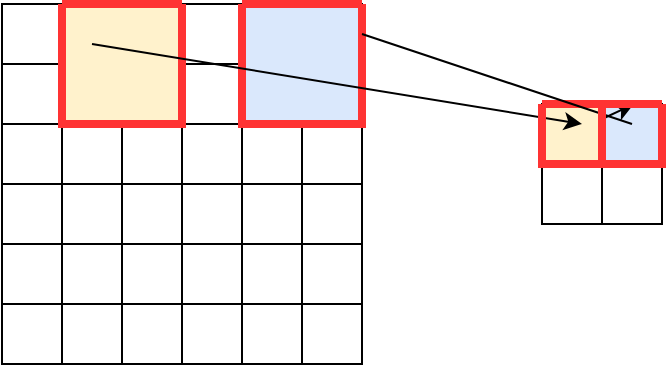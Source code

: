 <mxfile version="14.8.5" type="github">
  <diagram id="T6uqeaQIaVlRJ9U078p_" name="第 1 页">
    <mxGraphModel dx="2171" dy="1162" grid="1" gridSize="10" guides="1" tooltips="1" connect="1" arrows="1" fold="1" page="1" pageScale="1" pageWidth="827" pageHeight="1169" math="0" shadow="0">
      <root>
        <mxCell id="0" />
        <mxCell id="1" parent="0" />
        <mxCell id="wRzNaVwQHWKmBmiZNEbp-59" value="" style="shape=table;startSize=0;container=1;collapsible=0;childLayout=tableLayout;" vertex="1" parent="1">
          <mxGeometry x="400" y="420" width="60" height="60" as="geometry" />
        </mxCell>
        <mxCell id="wRzNaVwQHWKmBmiZNEbp-60" value="" style="shape=partialRectangle;collapsible=0;dropTarget=0;pointerEvents=0;fillColor=none;top=0;left=0;bottom=0;right=0;points=[[0,0.5],[1,0.5]];portConstraint=eastwest;" vertex="1" parent="wRzNaVwQHWKmBmiZNEbp-59">
          <mxGeometry width="60" height="30" as="geometry" />
        </mxCell>
        <mxCell id="wRzNaVwQHWKmBmiZNEbp-61" value="" style="shape=partialRectangle;html=1;whiteSpace=wrap;connectable=0;overflow=hidden;fillColor=#fff2cc;top=0;left=0;bottom=0;right=0;strokeColor=#d6b656;" vertex="1" parent="wRzNaVwQHWKmBmiZNEbp-60">
          <mxGeometry width="30" height="30" as="geometry" />
        </mxCell>
        <mxCell id="wRzNaVwQHWKmBmiZNEbp-62" value="" style="shape=partialRectangle;html=1;whiteSpace=wrap;connectable=0;overflow=hidden;fillColor=#dae8fc;top=0;left=0;bottom=0;right=0;strokeColor=#6c8ebf;" vertex="1" parent="wRzNaVwQHWKmBmiZNEbp-60">
          <mxGeometry x="30" width="30" height="30" as="geometry" />
        </mxCell>
        <mxCell id="wRzNaVwQHWKmBmiZNEbp-63" value="" style="shape=partialRectangle;collapsible=0;dropTarget=0;pointerEvents=0;fillColor=none;top=0;left=0;bottom=0;right=0;points=[[0,0.5],[1,0.5]];portConstraint=eastwest;" vertex="1" parent="wRzNaVwQHWKmBmiZNEbp-59">
          <mxGeometry y="30" width="60" height="30" as="geometry" />
        </mxCell>
        <mxCell id="wRzNaVwQHWKmBmiZNEbp-64" value="" style="shape=partialRectangle;html=1;whiteSpace=wrap;connectable=0;overflow=hidden;fillColor=none;top=0;left=0;bottom=0;right=0;" vertex="1" parent="wRzNaVwQHWKmBmiZNEbp-63">
          <mxGeometry width="30" height="30" as="geometry" />
        </mxCell>
        <mxCell id="wRzNaVwQHWKmBmiZNEbp-65" value="" style="shape=partialRectangle;html=1;whiteSpace=wrap;connectable=0;overflow=hidden;fillColor=none;top=0;left=0;bottom=0;right=0;" vertex="1" parent="wRzNaVwQHWKmBmiZNEbp-63">
          <mxGeometry x="30" width="30" height="30" as="geometry" />
        </mxCell>
        <mxCell id="wRzNaVwQHWKmBmiZNEbp-87" value="" style="shape=table;startSize=0;container=1;collapsible=0;childLayout=tableLayout;" vertex="1" parent="1">
          <mxGeometry x="130" y="370" width="180" height="180" as="geometry" />
        </mxCell>
        <mxCell id="wRzNaVwQHWKmBmiZNEbp-88" value="" style="shape=partialRectangle;collapsible=0;dropTarget=0;pointerEvents=0;fillColor=none;top=0;left=0;bottom=0;right=0;points=[[0,0.5],[1,0.5]];portConstraint=eastwest;" vertex="1" parent="wRzNaVwQHWKmBmiZNEbp-87">
          <mxGeometry width="180" height="30" as="geometry" />
        </mxCell>
        <mxCell id="wRzNaVwQHWKmBmiZNEbp-89" value="" style="shape=partialRectangle;html=1;whiteSpace=wrap;connectable=0;overflow=hidden;fillColor=none;top=0;left=0;bottom=0;right=0;" vertex="1" parent="wRzNaVwQHWKmBmiZNEbp-88">
          <mxGeometry width="30" height="30" as="geometry" />
        </mxCell>
        <mxCell id="wRzNaVwQHWKmBmiZNEbp-90" value="" style="shape=partialRectangle;html=1;whiteSpace=wrap;connectable=0;overflow=hidden;fillColor=#fff2cc;top=0;left=0;bottom=0;right=0;strokeColor=#d6b656;" vertex="1" parent="wRzNaVwQHWKmBmiZNEbp-88">
          <mxGeometry x="30" width="30" height="30" as="geometry" />
        </mxCell>
        <mxCell id="wRzNaVwQHWKmBmiZNEbp-91" value="" style="shape=partialRectangle;html=1;whiteSpace=wrap;connectable=0;overflow=hidden;fillColor=#fff2cc;top=0;left=0;bottom=0;right=0;strokeColor=#d6b656;" vertex="1" parent="wRzNaVwQHWKmBmiZNEbp-88">
          <mxGeometry x="60" width="30" height="30" as="geometry" />
        </mxCell>
        <mxCell id="wRzNaVwQHWKmBmiZNEbp-92" value="" style="shape=partialRectangle;html=1;whiteSpace=wrap;connectable=0;overflow=hidden;fillColor=none;top=0;left=0;bottom=0;right=0;" vertex="1" parent="wRzNaVwQHWKmBmiZNEbp-88">
          <mxGeometry x="90" width="30" height="30" as="geometry" />
        </mxCell>
        <mxCell id="wRzNaVwQHWKmBmiZNEbp-93" value="" style="shape=partialRectangle;html=1;whiteSpace=wrap;connectable=0;overflow=hidden;fillColor=#dae8fc;top=0;left=0;bottom=0;right=0;strokeColor=#6c8ebf;" vertex="1" parent="wRzNaVwQHWKmBmiZNEbp-88">
          <mxGeometry x="120" width="30" height="30" as="geometry" />
        </mxCell>
        <mxCell id="wRzNaVwQHWKmBmiZNEbp-94" value="" style="shape=partialRectangle;html=1;whiteSpace=wrap;connectable=0;overflow=hidden;fillColor=#dae8fc;top=0;left=0;bottom=0;right=0;strokeColor=#6c8ebf;" vertex="1" parent="wRzNaVwQHWKmBmiZNEbp-88">
          <mxGeometry x="150" width="30" height="30" as="geometry" />
        </mxCell>
        <mxCell id="wRzNaVwQHWKmBmiZNEbp-95" value="" style="shape=partialRectangle;collapsible=0;dropTarget=0;pointerEvents=0;fillColor=none;top=0;left=0;bottom=0;right=0;points=[[0,0.5],[1,0.5]];portConstraint=eastwest;" vertex="1" parent="wRzNaVwQHWKmBmiZNEbp-87">
          <mxGeometry y="30" width="180" height="30" as="geometry" />
        </mxCell>
        <mxCell id="wRzNaVwQHWKmBmiZNEbp-96" value="" style="shape=partialRectangle;html=1;whiteSpace=wrap;connectable=0;overflow=hidden;fillColor=none;top=0;left=0;bottom=0;right=0;" vertex="1" parent="wRzNaVwQHWKmBmiZNEbp-95">
          <mxGeometry width="30" height="30" as="geometry" />
        </mxCell>
        <mxCell id="wRzNaVwQHWKmBmiZNEbp-97" value="" style="shape=partialRectangle;html=1;whiteSpace=wrap;connectable=0;overflow=hidden;fillColor=#fff2cc;top=0;left=0;bottom=0;right=0;strokeColor=#d6b656;" vertex="1" parent="wRzNaVwQHWKmBmiZNEbp-95">
          <mxGeometry x="30" width="30" height="30" as="geometry" />
        </mxCell>
        <mxCell id="wRzNaVwQHWKmBmiZNEbp-98" value="" style="shape=partialRectangle;html=1;whiteSpace=wrap;connectable=0;overflow=hidden;fillColor=#fff2cc;top=0;left=0;bottom=0;right=0;strokeColor=#d6b656;" vertex="1" parent="wRzNaVwQHWKmBmiZNEbp-95">
          <mxGeometry x="60" width="30" height="30" as="geometry" />
        </mxCell>
        <mxCell id="wRzNaVwQHWKmBmiZNEbp-99" value="" style="shape=partialRectangle;html=1;whiteSpace=wrap;connectable=0;overflow=hidden;fillColor=none;top=0;left=0;bottom=0;right=0;" vertex="1" parent="wRzNaVwQHWKmBmiZNEbp-95">
          <mxGeometry x="90" width="30" height="30" as="geometry" />
        </mxCell>
        <mxCell id="wRzNaVwQHWKmBmiZNEbp-100" value="" style="shape=partialRectangle;html=1;whiteSpace=wrap;connectable=0;overflow=hidden;fillColor=#dae8fc;top=0;left=0;bottom=0;right=0;strokeColor=#6c8ebf;" vertex="1" parent="wRzNaVwQHWKmBmiZNEbp-95">
          <mxGeometry x="120" width="30" height="30" as="geometry" />
        </mxCell>
        <mxCell id="wRzNaVwQHWKmBmiZNEbp-101" value="" style="shape=partialRectangle;html=1;whiteSpace=wrap;connectable=0;overflow=hidden;fillColor=#dae8fc;top=0;left=0;bottom=0;right=0;strokeColor=#6c8ebf;" vertex="1" parent="wRzNaVwQHWKmBmiZNEbp-95">
          <mxGeometry x="150" width="30" height="30" as="geometry" />
        </mxCell>
        <mxCell id="wRzNaVwQHWKmBmiZNEbp-102" value="" style="shape=partialRectangle;collapsible=0;dropTarget=0;pointerEvents=0;fillColor=none;top=0;left=0;bottom=0;right=0;points=[[0,0.5],[1,0.5]];portConstraint=eastwest;" vertex="1" parent="wRzNaVwQHWKmBmiZNEbp-87">
          <mxGeometry y="60" width="180" height="30" as="geometry" />
        </mxCell>
        <mxCell id="wRzNaVwQHWKmBmiZNEbp-103" value="" style="shape=partialRectangle;html=1;whiteSpace=wrap;connectable=0;overflow=hidden;fillColor=none;top=0;left=0;bottom=0;right=0;" vertex="1" parent="wRzNaVwQHWKmBmiZNEbp-102">
          <mxGeometry width="30" height="30" as="geometry" />
        </mxCell>
        <mxCell id="wRzNaVwQHWKmBmiZNEbp-104" value="" style="shape=partialRectangle;html=1;whiteSpace=wrap;connectable=0;overflow=hidden;fillColor=none;top=0;left=0;bottom=0;right=0;" vertex="1" parent="wRzNaVwQHWKmBmiZNEbp-102">
          <mxGeometry x="30" width="30" height="30" as="geometry" />
        </mxCell>
        <mxCell id="wRzNaVwQHWKmBmiZNEbp-105" value="" style="shape=partialRectangle;html=1;whiteSpace=wrap;connectable=0;overflow=hidden;fillColor=none;top=0;left=0;bottom=0;right=0;" vertex="1" parent="wRzNaVwQHWKmBmiZNEbp-102">
          <mxGeometry x="60" width="30" height="30" as="geometry" />
        </mxCell>
        <mxCell id="wRzNaVwQHWKmBmiZNEbp-106" value="" style="shape=partialRectangle;html=1;whiteSpace=wrap;connectable=0;overflow=hidden;fillColor=none;top=0;left=0;bottom=0;right=0;" vertex="1" parent="wRzNaVwQHWKmBmiZNEbp-102">
          <mxGeometry x="90" width="30" height="30" as="geometry" />
        </mxCell>
        <mxCell id="wRzNaVwQHWKmBmiZNEbp-107" value="" style="shape=partialRectangle;html=1;whiteSpace=wrap;connectable=0;overflow=hidden;fillColor=none;top=0;left=0;bottom=0;right=0;" vertex="1" parent="wRzNaVwQHWKmBmiZNEbp-102">
          <mxGeometry x="120" width="30" height="30" as="geometry" />
        </mxCell>
        <mxCell id="wRzNaVwQHWKmBmiZNEbp-108" value="" style="shape=partialRectangle;html=1;whiteSpace=wrap;connectable=0;overflow=hidden;fillColor=none;top=0;left=0;bottom=0;right=0;" vertex="1" parent="wRzNaVwQHWKmBmiZNEbp-102">
          <mxGeometry x="150" width="30" height="30" as="geometry" />
        </mxCell>
        <mxCell id="wRzNaVwQHWKmBmiZNEbp-109" value="" style="shape=partialRectangle;collapsible=0;dropTarget=0;pointerEvents=0;fillColor=none;top=0;left=0;bottom=0;right=0;points=[[0,0.5],[1,0.5]];portConstraint=eastwest;" vertex="1" parent="wRzNaVwQHWKmBmiZNEbp-87">
          <mxGeometry y="90" width="180" height="30" as="geometry" />
        </mxCell>
        <mxCell id="wRzNaVwQHWKmBmiZNEbp-110" value="" style="shape=partialRectangle;html=1;whiteSpace=wrap;connectable=0;overflow=hidden;fillColor=none;top=0;left=0;bottom=0;right=0;" vertex="1" parent="wRzNaVwQHWKmBmiZNEbp-109">
          <mxGeometry width="30" height="30" as="geometry" />
        </mxCell>
        <mxCell id="wRzNaVwQHWKmBmiZNEbp-111" value="" style="shape=partialRectangle;html=1;whiteSpace=wrap;connectable=0;overflow=hidden;fillColor=none;top=0;left=0;bottom=0;right=0;" vertex="1" parent="wRzNaVwQHWKmBmiZNEbp-109">
          <mxGeometry x="30" width="30" height="30" as="geometry" />
        </mxCell>
        <mxCell id="wRzNaVwQHWKmBmiZNEbp-112" value="" style="shape=partialRectangle;html=1;whiteSpace=wrap;connectable=0;overflow=hidden;fillColor=none;top=0;left=0;bottom=0;right=0;" vertex="1" parent="wRzNaVwQHWKmBmiZNEbp-109">
          <mxGeometry x="60" width="30" height="30" as="geometry" />
        </mxCell>
        <mxCell id="wRzNaVwQHWKmBmiZNEbp-113" value="" style="shape=partialRectangle;html=1;whiteSpace=wrap;connectable=0;overflow=hidden;fillColor=none;top=0;left=0;bottom=0;right=0;" vertex="1" parent="wRzNaVwQHWKmBmiZNEbp-109">
          <mxGeometry x="90" width="30" height="30" as="geometry" />
        </mxCell>
        <mxCell id="wRzNaVwQHWKmBmiZNEbp-114" value="" style="shape=partialRectangle;html=1;whiteSpace=wrap;connectable=0;overflow=hidden;fillColor=none;top=0;left=0;bottom=0;right=0;" vertex="1" parent="wRzNaVwQHWKmBmiZNEbp-109">
          <mxGeometry x="120" width="30" height="30" as="geometry" />
        </mxCell>
        <mxCell id="wRzNaVwQHWKmBmiZNEbp-115" value="" style="shape=partialRectangle;html=1;whiteSpace=wrap;connectable=0;overflow=hidden;fillColor=none;top=0;left=0;bottom=0;right=0;" vertex="1" parent="wRzNaVwQHWKmBmiZNEbp-109">
          <mxGeometry x="150" width="30" height="30" as="geometry" />
        </mxCell>
        <mxCell id="wRzNaVwQHWKmBmiZNEbp-116" value="" style="shape=partialRectangle;collapsible=0;dropTarget=0;pointerEvents=0;fillColor=none;top=0;left=0;bottom=0;right=0;points=[[0,0.5],[1,0.5]];portConstraint=eastwest;" vertex="1" parent="wRzNaVwQHWKmBmiZNEbp-87">
          <mxGeometry y="120" width="180" height="30" as="geometry" />
        </mxCell>
        <mxCell id="wRzNaVwQHWKmBmiZNEbp-117" value="" style="shape=partialRectangle;html=1;whiteSpace=wrap;connectable=0;overflow=hidden;fillColor=none;top=0;left=0;bottom=0;right=0;" vertex="1" parent="wRzNaVwQHWKmBmiZNEbp-116">
          <mxGeometry width="30" height="30" as="geometry" />
        </mxCell>
        <mxCell id="wRzNaVwQHWKmBmiZNEbp-118" value="" style="shape=partialRectangle;html=1;whiteSpace=wrap;connectable=0;overflow=hidden;fillColor=none;top=0;left=0;bottom=0;right=0;" vertex="1" parent="wRzNaVwQHWKmBmiZNEbp-116">
          <mxGeometry x="30" width="30" height="30" as="geometry" />
        </mxCell>
        <mxCell id="wRzNaVwQHWKmBmiZNEbp-119" value="" style="shape=partialRectangle;html=1;whiteSpace=wrap;connectable=0;overflow=hidden;fillColor=none;top=0;left=0;bottom=0;right=0;" vertex="1" parent="wRzNaVwQHWKmBmiZNEbp-116">
          <mxGeometry x="60" width="30" height="30" as="geometry" />
        </mxCell>
        <mxCell id="wRzNaVwQHWKmBmiZNEbp-120" value="" style="shape=partialRectangle;html=1;whiteSpace=wrap;connectable=0;overflow=hidden;fillColor=none;top=0;left=0;bottom=0;right=0;" vertex="1" parent="wRzNaVwQHWKmBmiZNEbp-116">
          <mxGeometry x="90" width="30" height="30" as="geometry" />
        </mxCell>
        <mxCell id="wRzNaVwQHWKmBmiZNEbp-121" value="" style="shape=partialRectangle;html=1;whiteSpace=wrap;connectable=0;overflow=hidden;fillColor=none;top=0;left=0;bottom=0;right=0;" vertex="1" parent="wRzNaVwQHWKmBmiZNEbp-116">
          <mxGeometry x="120" width="30" height="30" as="geometry" />
        </mxCell>
        <mxCell id="wRzNaVwQHWKmBmiZNEbp-122" value="" style="shape=partialRectangle;html=1;whiteSpace=wrap;connectable=0;overflow=hidden;fillColor=none;top=0;left=0;bottom=0;right=0;" vertex="1" parent="wRzNaVwQHWKmBmiZNEbp-116">
          <mxGeometry x="150" width="30" height="30" as="geometry" />
        </mxCell>
        <mxCell id="wRzNaVwQHWKmBmiZNEbp-123" value="" style="shape=partialRectangle;collapsible=0;dropTarget=0;pointerEvents=0;fillColor=none;top=0;left=0;bottom=0;right=0;points=[[0,0.5],[1,0.5]];portConstraint=eastwest;" vertex="1" parent="wRzNaVwQHWKmBmiZNEbp-87">
          <mxGeometry y="150" width="180" height="30" as="geometry" />
        </mxCell>
        <mxCell id="wRzNaVwQHWKmBmiZNEbp-124" value="" style="shape=partialRectangle;html=1;whiteSpace=wrap;connectable=0;overflow=hidden;fillColor=none;top=0;left=0;bottom=0;right=0;" vertex="1" parent="wRzNaVwQHWKmBmiZNEbp-123">
          <mxGeometry width="30" height="30" as="geometry" />
        </mxCell>
        <mxCell id="wRzNaVwQHWKmBmiZNEbp-125" value="" style="shape=partialRectangle;html=1;whiteSpace=wrap;connectable=0;overflow=hidden;fillColor=none;top=0;left=0;bottom=0;right=0;" vertex="1" parent="wRzNaVwQHWKmBmiZNEbp-123">
          <mxGeometry x="30" width="30" height="30" as="geometry" />
        </mxCell>
        <mxCell id="wRzNaVwQHWKmBmiZNEbp-126" value="" style="shape=partialRectangle;html=1;whiteSpace=wrap;connectable=0;overflow=hidden;fillColor=none;top=0;left=0;bottom=0;right=0;" vertex="1" parent="wRzNaVwQHWKmBmiZNEbp-123">
          <mxGeometry x="60" width="30" height="30" as="geometry" />
        </mxCell>
        <mxCell id="wRzNaVwQHWKmBmiZNEbp-127" value="" style="shape=partialRectangle;html=1;whiteSpace=wrap;connectable=0;overflow=hidden;fillColor=none;top=0;left=0;bottom=0;right=0;" vertex="1" parent="wRzNaVwQHWKmBmiZNEbp-123">
          <mxGeometry x="90" width="30" height="30" as="geometry" />
        </mxCell>
        <mxCell id="wRzNaVwQHWKmBmiZNEbp-128" value="" style="shape=partialRectangle;html=1;whiteSpace=wrap;connectable=0;overflow=hidden;fillColor=none;top=0;left=0;bottom=0;right=0;" vertex="1" parent="wRzNaVwQHWKmBmiZNEbp-123">
          <mxGeometry x="120" width="30" height="30" as="geometry" />
        </mxCell>
        <mxCell id="wRzNaVwQHWKmBmiZNEbp-129" value="" style="shape=partialRectangle;html=1;whiteSpace=wrap;connectable=0;overflow=hidden;fillColor=none;top=0;left=0;bottom=0;right=0;" vertex="1" parent="wRzNaVwQHWKmBmiZNEbp-123">
          <mxGeometry x="150" width="30" height="30" as="geometry" />
        </mxCell>
        <mxCell id="wRzNaVwQHWKmBmiZNEbp-130" value="" style="swimlane;startSize=0;strokeColor=#FF3333;strokeWidth=4;" vertex="1" parent="1">
          <mxGeometry x="160" y="370" width="60" height="60" as="geometry" />
        </mxCell>
        <mxCell id="wRzNaVwQHWKmBmiZNEbp-174" value="" style="swimlane;startSize=0;strokeColor=#FF3333;strokeWidth=4;" vertex="1" parent="1">
          <mxGeometry x="250" y="370" width="60" height="60" as="geometry" />
        </mxCell>
        <mxCell id="wRzNaVwQHWKmBmiZNEbp-175" value="" style="endArrow=classic;html=1;" edge="1" parent="1">
          <mxGeometry width="50" height="50" relative="1" as="geometry">
            <mxPoint x="175" y="390" as="sourcePoint" />
            <mxPoint x="420" y="430" as="targetPoint" />
          </mxGeometry>
        </mxCell>
        <mxCell id="wRzNaVwQHWKmBmiZNEbp-176" value="" style="endArrow=classic;html=1;exitX=1;exitY=0.25;exitDx=0;exitDy=0;entryX=0.764;entryY=0.004;entryDx=0;entryDy=0;entryPerimeter=0;startArrow=none;" edge="1" parent="1" source="wRzNaVwQHWKmBmiZNEbp-178" target="wRzNaVwQHWKmBmiZNEbp-60">
          <mxGeometry width="50" height="50" relative="1" as="geometry">
            <mxPoint x="390" y="620" as="sourcePoint" />
            <mxPoint x="440" y="570" as="targetPoint" />
          </mxGeometry>
        </mxCell>
        <mxCell id="wRzNaVwQHWKmBmiZNEbp-178" value="" style="swimlane;startSize=0;strokeColor=#FF3333;strokeWidth=4;" vertex="1" parent="1">
          <mxGeometry x="400" y="420" width="30" height="30" as="geometry" />
        </mxCell>
        <mxCell id="wRzNaVwQHWKmBmiZNEbp-179" value="" style="endArrow=none;html=1;exitX=1;exitY=0.25;exitDx=0;exitDy=0;" edge="1" parent="1" source="wRzNaVwQHWKmBmiZNEbp-174">
          <mxGeometry width="50" height="50" relative="1" as="geometry">
            <mxPoint x="310" y="385" as="sourcePoint" />
            <mxPoint x="445" y="430" as="targetPoint" />
          </mxGeometry>
        </mxCell>
        <mxCell id="wRzNaVwQHWKmBmiZNEbp-180" value="" style="swimlane;startSize=0;strokeColor=#FF3333;strokeWidth=4;" vertex="1" parent="1">
          <mxGeometry x="430" y="420" width="30" height="30" as="geometry" />
        </mxCell>
      </root>
    </mxGraphModel>
  </diagram>
</mxfile>

